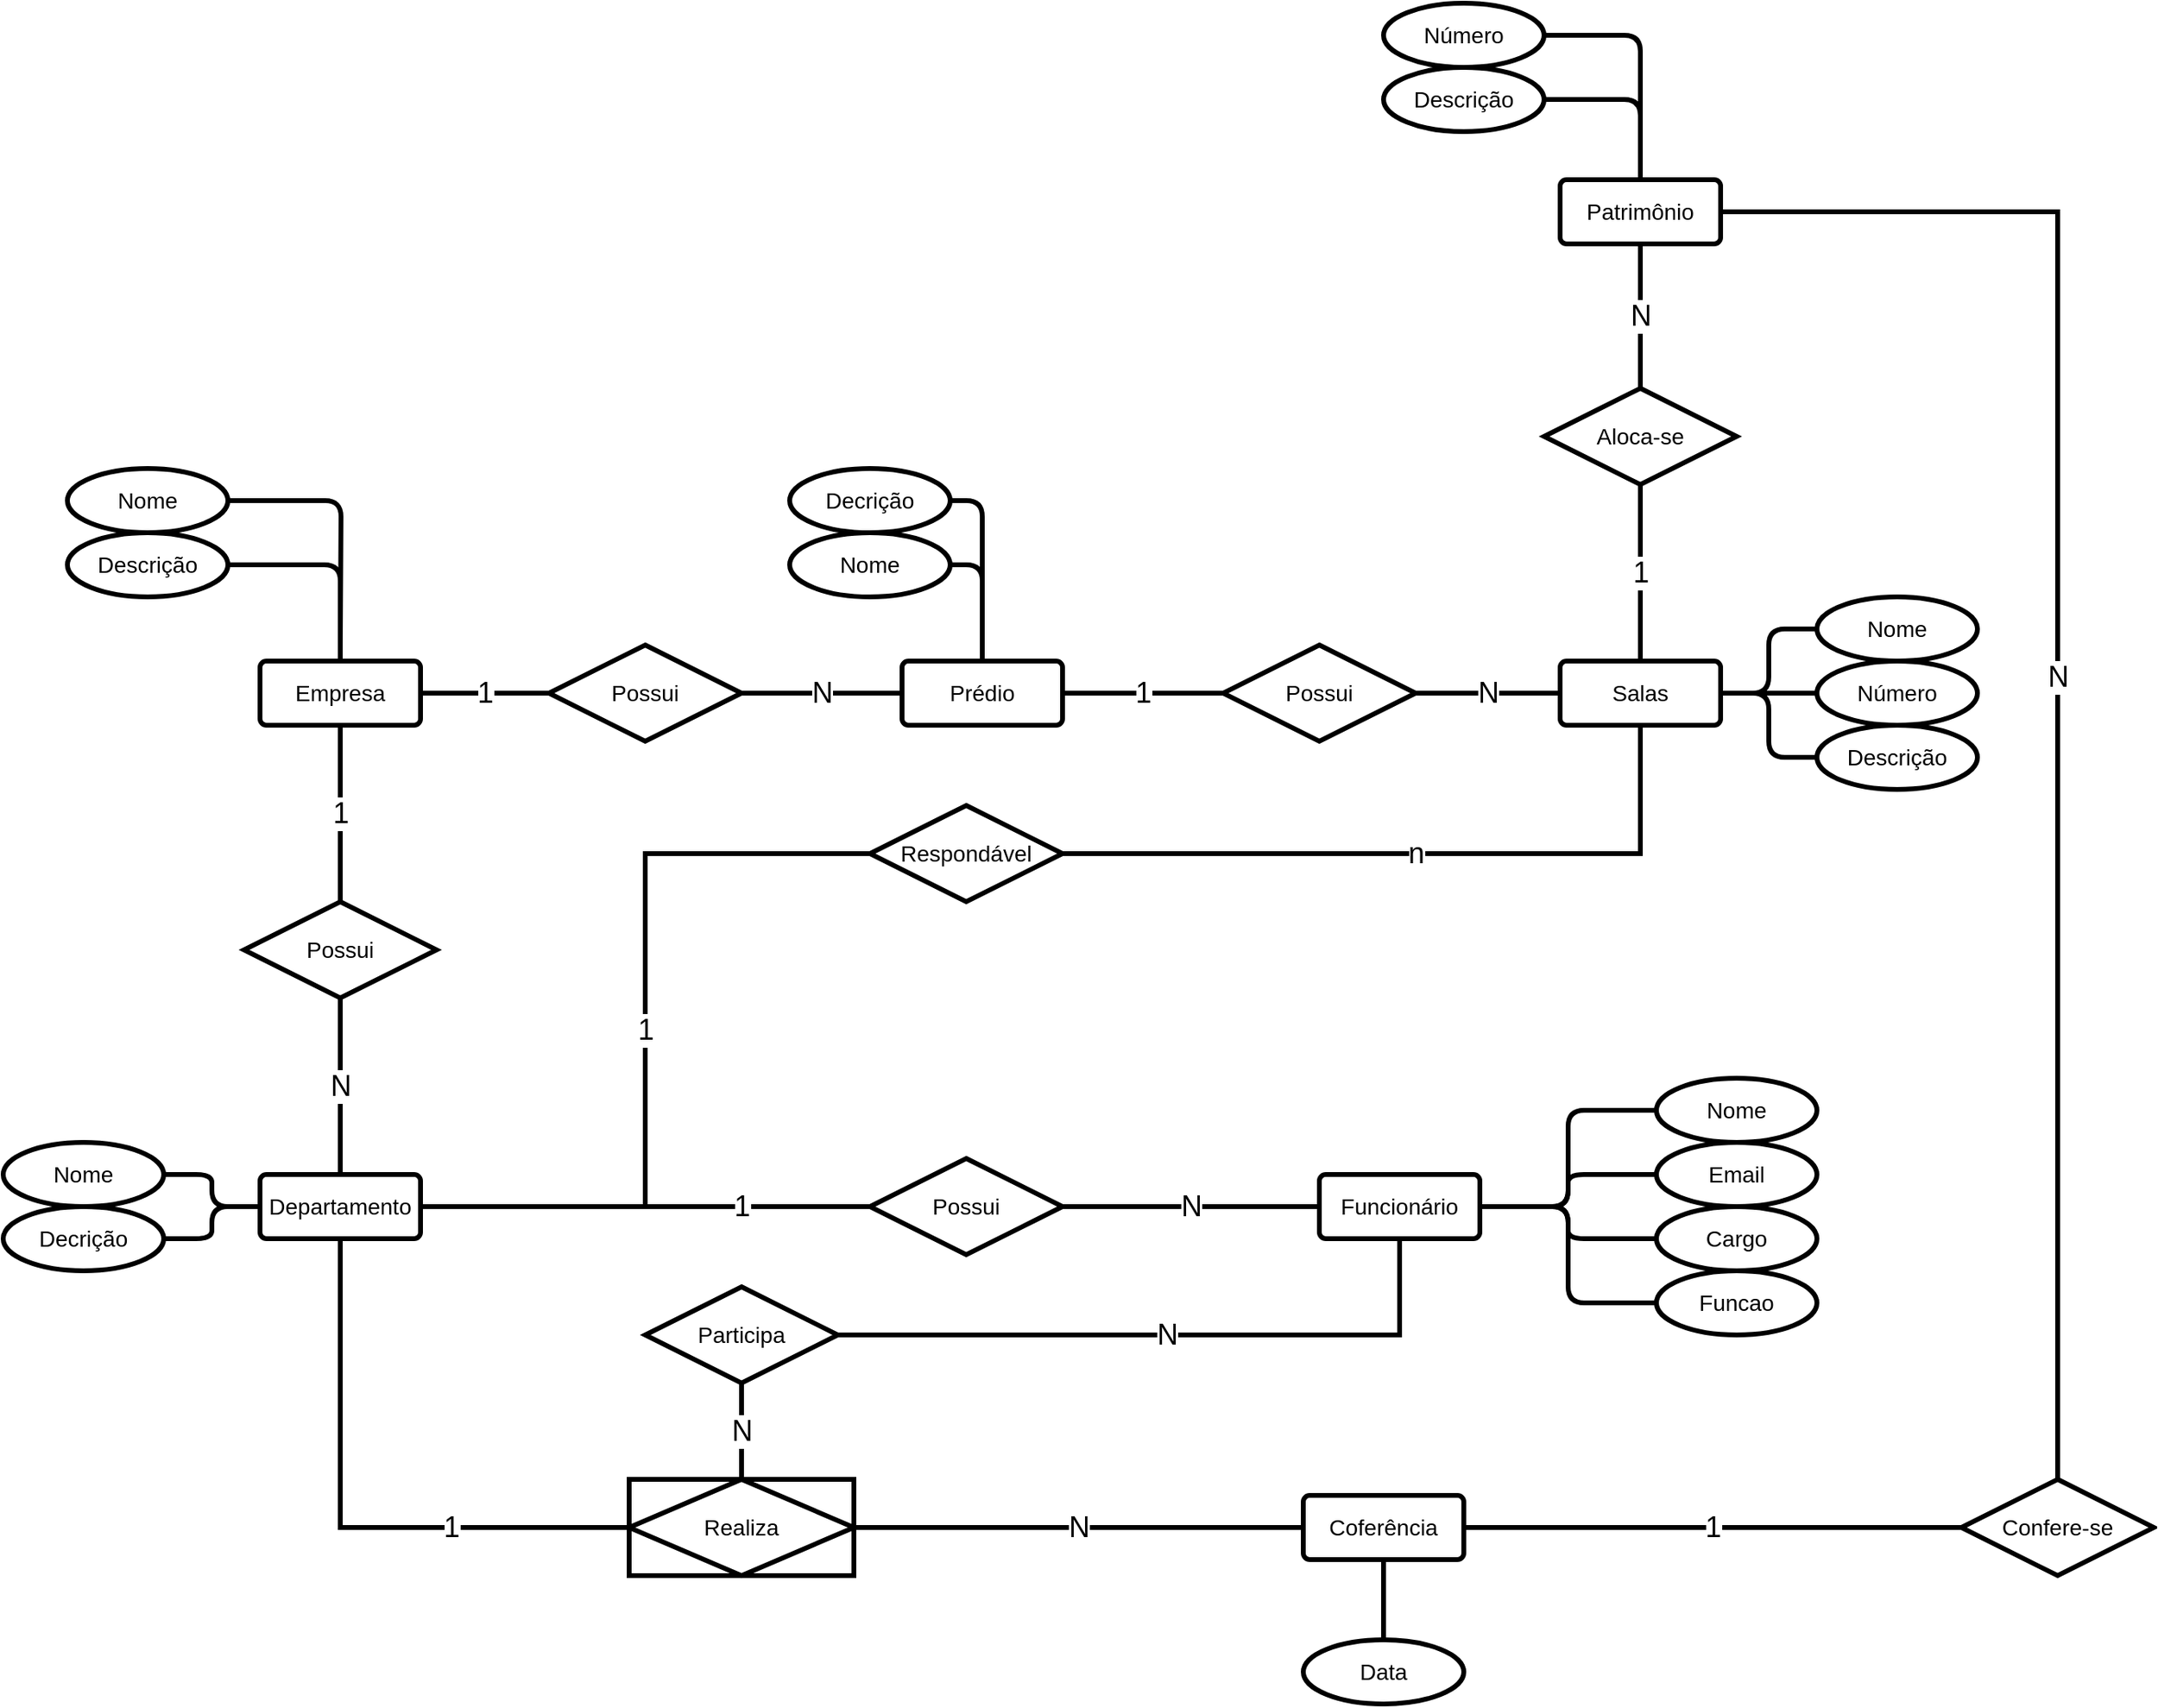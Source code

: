 <mxfile version="24.7.7">
  <diagram name="Page-1" id="T--bDFZihbW74El8pYaS">
    <mxGraphModel dx="3112" dy="1801" grid="1" gridSize="10" guides="1" tooltips="1" connect="1" arrows="1" fold="1" page="0" pageScale="1" pageWidth="850" pageHeight="1100" math="0" shadow="0">
      <root>
        <mxCell id="0" />
        <mxCell id="1" parent="0" />
        <mxCell id="7mthSx3CE8CJNTc02Vdj-50" value="Decrição" style="ellipse;whiteSpace=wrap;html=1;align=center;shadow=0;strokeWidth=3;fontSize=14;" vertex="1" parent="1">
          <mxGeometry x="-410" y="-160" width="100" height="40" as="geometry" />
        </mxCell>
        <mxCell id="7mthSx3CE8CJNTc02Vdj-47" style="edgeStyle=orthogonalEdgeStyle;rounded=1;orthogonalLoop=1;jettySize=auto;html=1;entryX=1;entryY=0.5;entryDx=0;entryDy=0;endArrow=none;endFill=0;curved=0;shadow=0;strokeWidth=3;fontSize=14;" edge="1" parent="1" source="7mthSx3CE8CJNTc02Vdj-48" target="7mthSx3CE8CJNTc02Vdj-50">
          <mxGeometry relative="1" as="geometry" />
        </mxCell>
        <mxCell id="7mthSx3CE8CJNTc02Vdj-65" value="N" style="edgeStyle=orthogonalEdgeStyle;rounded=0;orthogonalLoop=1;jettySize=auto;html=1;entryX=1;entryY=0.5;entryDx=0;entryDy=0;endArrow=none;endFill=0;strokeWidth=3;fontSize=18;" edge="1" parent="1" source="7mthSx3CE8CJNTc02Vdj-48" target="7mthSx3CE8CJNTc02Vdj-63">
          <mxGeometry relative="1" as="geometry" />
        </mxCell>
        <mxCell id="7mthSx3CE8CJNTc02Vdj-48" value="Prédio" style="rounded=1;arcSize=10;whiteSpace=wrap;html=1;align=center;shadow=0;strokeWidth=3;fontSize=14;" vertex="1" parent="1">
          <mxGeometry x="-340" y="-40" width="100" height="40" as="geometry" />
        </mxCell>
        <mxCell id="7mthSx3CE8CJNTc02Vdj-46" style="edgeStyle=orthogonalEdgeStyle;rounded=1;orthogonalLoop=1;jettySize=auto;html=1;entryX=1;entryY=0.5;entryDx=0;entryDy=0;endArrow=none;endFill=0;curved=0;shadow=0;strokeWidth=3;fontSize=14;" edge="1" parent="1" source="7mthSx3CE8CJNTc02Vdj-48" target="7mthSx3CE8CJNTc02Vdj-49">
          <mxGeometry relative="1" as="geometry" />
        </mxCell>
        <mxCell id="7mthSx3CE8CJNTc02Vdj-49" value="Nome" style="ellipse;whiteSpace=wrap;html=1;align=center;shadow=0;strokeWidth=3;fontSize=14;" vertex="1" parent="1">
          <mxGeometry x="-410" y="-120" width="100" height="40" as="geometry" />
        </mxCell>
        <mxCell id="7mthSx3CE8CJNTc02Vdj-27" style="edgeStyle=orthogonalEdgeStyle;rounded=1;orthogonalLoop=1;jettySize=auto;html=1;entryX=1;entryY=0.5;entryDx=0;entryDy=0;endArrow=none;endFill=0;curved=0;shadow=0;strokeWidth=3;fontSize=14;" edge="1" parent="1" source="7mthSx3CE8CJNTc02Vdj-3" target="7mthSx3CE8CJNTc02Vdj-18">
          <mxGeometry relative="1" as="geometry" />
        </mxCell>
        <mxCell id="7mthSx3CE8CJNTc02Vdj-28" style="edgeStyle=orthogonalEdgeStyle;rounded=1;orthogonalLoop=1;jettySize=auto;html=1;entryX=1;entryY=0.5;entryDx=0;entryDy=0;endArrow=none;endFill=0;curved=0;shadow=0;strokeWidth=3;fontSize=14;" edge="1" parent="1" source="7mthSx3CE8CJNTc02Vdj-3" target="7mthSx3CE8CJNTc02Vdj-19">
          <mxGeometry relative="1" as="geometry" />
        </mxCell>
        <mxCell id="7mthSx3CE8CJNTc02Vdj-85" value="1" style="edgeStyle=orthogonalEdgeStyle;rounded=0;orthogonalLoop=1;jettySize=auto;html=1;entryX=0;entryY=0.5;entryDx=0;entryDy=0;strokeWidth=3;endArrow=none;endFill=0;fontSize=18;" edge="1" parent="1" source="7mthSx3CE8CJNTc02Vdj-3" target="7mthSx3CE8CJNTc02Vdj-84">
          <mxGeometry relative="1" as="geometry" />
        </mxCell>
        <mxCell id="7mthSx3CE8CJNTc02Vdj-95" value="1" style="edgeStyle=orthogonalEdgeStyle;rounded=0;orthogonalLoop=1;jettySize=auto;html=1;entryX=0;entryY=0.5;entryDx=0;entryDy=0;strokeWidth=3;endArrow=none;endFill=0;exitX=0.5;exitY=1;exitDx=0;exitDy=0;fontSize=18;" edge="1" parent="1" source="7mthSx3CE8CJNTc02Vdj-3" target="7mthSx3CE8CJNTc02Vdj-104">
          <mxGeometry x="0.389" relative="1" as="geometry">
            <mxPoint x="-1" as="offset" />
          </mxGeometry>
        </mxCell>
        <mxCell id="7mthSx3CE8CJNTc02Vdj-3" value="Departamento" style="rounded=1;arcSize=10;whiteSpace=wrap;html=1;align=center;shadow=0;strokeWidth=3;container=0;fontSize=14;" vertex="1" parent="1">
          <mxGeometry x="-740" y="280" width="100" height="40" as="geometry" />
        </mxCell>
        <mxCell id="7mthSx3CE8CJNTc02Vdj-18" value="Nome" style="ellipse;whiteSpace=wrap;html=1;align=center;shadow=0;strokeWidth=3;container=0;fontSize=14;" vertex="1" parent="1">
          <mxGeometry x="-900" y="260" width="100" height="40" as="geometry" />
        </mxCell>
        <mxCell id="7mthSx3CE8CJNTc02Vdj-19" value="Decrição" style="ellipse;whiteSpace=wrap;html=1;align=center;shadow=0;strokeWidth=3;container=0;fontSize=14;" vertex="1" parent="1">
          <mxGeometry x="-900" y="300" width="100" height="40" as="geometry" />
        </mxCell>
        <mxCell id="7mthSx3CE8CJNTc02Vdj-5" value="Patrimônio" style="rounded=1;arcSize=10;whiteSpace=wrap;html=1;align=center;shadow=0;strokeWidth=3;container=0;fontSize=14;" vertex="1" parent="1">
          <mxGeometry x="70" y="-340" width="100" height="40" as="geometry" />
        </mxCell>
        <mxCell id="7mthSx3CE8CJNTc02Vdj-35" style="edgeStyle=orthogonalEdgeStyle;rounded=1;orthogonalLoop=1;jettySize=auto;html=1;entryX=0.5;entryY=0;entryDx=0;entryDy=0;endArrow=none;endFill=0;curved=0;shadow=0;strokeWidth=3;fontSize=14;" edge="1" parent="1" source="7mthSx3CE8CJNTc02Vdj-20" target="7mthSx3CE8CJNTc02Vdj-5">
          <mxGeometry relative="1" as="geometry" />
        </mxCell>
        <mxCell id="7mthSx3CE8CJNTc02Vdj-20" value="&lt;div style=&quot;font-size: 14px;&quot;&gt;Número&lt;/div&gt;" style="ellipse;whiteSpace=wrap;html=1;align=center;shadow=0;strokeWidth=3;container=0;fontSize=14;" vertex="1" parent="1">
          <mxGeometry x="-40" y="-450" width="100" height="40" as="geometry" />
        </mxCell>
        <mxCell id="7mthSx3CE8CJNTc02Vdj-36" style="edgeStyle=orthogonalEdgeStyle;rounded=1;orthogonalLoop=1;jettySize=auto;html=1;endArrow=none;endFill=0;curved=0;shadow=0;strokeWidth=3;entryX=0.5;entryY=0;entryDx=0;entryDy=0;fontSize=14;" edge="1" parent="1" source="7mthSx3CE8CJNTc02Vdj-21" target="7mthSx3CE8CJNTc02Vdj-5">
          <mxGeometry relative="1" as="geometry">
            <mxPoint x="70" y="-320" as="targetPoint" />
          </mxGeometry>
        </mxCell>
        <mxCell id="7mthSx3CE8CJNTc02Vdj-21" value="Descrição" style="ellipse;whiteSpace=wrap;html=1;align=center;shadow=0;strokeWidth=3;container=0;fontSize=14;" vertex="1" parent="1">
          <mxGeometry x="-40" y="-410" width="100" height="40" as="geometry" />
        </mxCell>
        <mxCell id="7mthSx3CE8CJNTc02Vdj-98" value="1" style="edgeStyle=orthogonalEdgeStyle;rounded=0;orthogonalLoop=1;jettySize=auto;html=1;entryX=0;entryY=0.5;entryDx=0;entryDy=0;strokeWidth=3;endArrow=none;endFill=0;fontSize=18;" edge="1" parent="1" source="7mthSx3CE8CJNTc02Vdj-6" target="7mthSx3CE8CJNTc02Vdj-97">
          <mxGeometry relative="1" as="geometry" />
        </mxCell>
        <mxCell id="7mthSx3CE8CJNTc02Vdj-6" value="Coferência" style="rounded=1;arcSize=10;whiteSpace=wrap;html=1;align=center;shadow=0;strokeWidth=3;container=0;fontSize=14;" vertex="1" parent="1">
          <mxGeometry x="-90" y="480" width="100" height="40" as="geometry" />
        </mxCell>
        <mxCell id="7mthSx3CE8CJNTc02Vdj-34" style="edgeStyle=orthogonalEdgeStyle;rounded=1;orthogonalLoop=1;jettySize=auto;html=1;endArrow=none;endFill=0;curved=0;shadow=0;strokeWidth=3;fontSize=14;" edge="1" parent="1" source="7mthSx3CE8CJNTc02Vdj-26" target="7mthSx3CE8CJNTc02Vdj-6">
          <mxGeometry relative="1" as="geometry" />
        </mxCell>
        <mxCell id="7mthSx3CE8CJNTc02Vdj-26" value="&lt;div style=&quot;font-size: 14px;&quot;&gt;Data&lt;/div&gt;" style="ellipse;whiteSpace=wrap;html=1;align=center;shadow=0;strokeWidth=3;container=0;fontSize=14;" vertex="1" parent="1">
          <mxGeometry x="-90" y="570" width="100" height="40" as="geometry" />
        </mxCell>
        <mxCell id="7mthSx3CE8CJNTc02Vdj-29" style="edgeStyle=orthogonalEdgeStyle;rounded=1;orthogonalLoop=1;jettySize=auto;html=1;entryX=0;entryY=0.5;entryDx=0;entryDy=0;endArrow=none;endFill=0;curved=0;shadow=0;strokeWidth=3;fontSize=14;" edge="1" parent="1" source="7mthSx3CE8CJNTc02Vdj-4" target="7mthSx3CE8CJNTc02Vdj-22">
          <mxGeometry relative="1" as="geometry" />
        </mxCell>
        <mxCell id="7mthSx3CE8CJNTc02Vdj-30" style="edgeStyle=orthogonalEdgeStyle;rounded=1;orthogonalLoop=1;jettySize=auto;html=1;entryX=0;entryY=0.5;entryDx=0;entryDy=0;endArrow=none;endFill=0;curved=0;shadow=0;strokeWidth=3;fontSize=14;" edge="1" parent="1" source="7mthSx3CE8CJNTc02Vdj-4" target="7mthSx3CE8CJNTc02Vdj-23">
          <mxGeometry relative="1" as="geometry" />
        </mxCell>
        <mxCell id="7mthSx3CE8CJNTc02Vdj-31" style="edgeStyle=orthogonalEdgeStyle;rounded=1;orthogonalLoop=1;jettySize=auto;html=1;entryX=0;entryY=0.5;entryDx=0;entryDy=0;endArrow=none;endFill=0;curved=0;shadow=0;strokeWidth=3;fontSize=14;" edge="1" parent="1" source="7mthSx3CE8CJNTc02Vdj-4" target="7mthSx3CE8CJNTc02Vdj-24">
          <mxGeometry relative="1" as="geometry" />
        </mxCell>
        <mxCell id="7mthSx3CE8CJNTc02Vdj-32" style="edgeStyle=orthogonalEdgeStyle;rounded=1;orthogonalLoop=1;jettySize=auto;html=1;entryX=0;entryY=0.5;entryDx=0;entryDy=0;endArrow=none;endFill=0;curved=0;shadow=0;strokeWidth=3;fontSize=14;" edge="1" parent="1" source="7mthSx3CE8CJNTc02Vdj-4" target="7mthSx3CE8CJNTc02Vdj-25">
          <mxGeometry relative="1" as="geometry" />
        </mxCell>
        <mxCell id="7mthSx3CE8CJNTc02Vdj-102" value="N" style="edgeStyle=orthogonalEdgeStyle;rounded=0;orthogonalLoop=1;jettySize=auto;html=1;entryX=1;entryY=0.5;entryDx=0;entryDy=0;endArrow=none;endFill=0;strokeWidth=3;fontSize=18;" edge="1" parent="1" source="7mthSx3CE8CJNTc02Vdj-4" target="7mthSx3CE8CJNTc02Vdj-101">
          <mxGeometry relative="1" as="geometry">
            <mxPoint x="-30" y="420" as="targetPoint" />
            <Array as="points">
              <mxPoint x="-30" y="380" />
            </Array>
          </mxGeometry>
        </mxCell>
        <mxCell id="7mthSx3CE8CJNTc02Vdj-4" value="&lt;div style=&quot;font-size: 14px;&quot;&gt;Funcionário&lt;/div&gt;" style="rounded=1;arcSize=10;whiteSpace=wrap;html=1;align=center;shadow=0;strokeWidth=3;container=0;fontSize=14;" vertex="1" parent="1">
          <mxGeometry x="-80" y="280" width="100" height="40" as="geometry" />
        </mxCell>
        <mxCell id="7mthSx3CE8CJNTc02Vdj-22" value="Nome" style="ellipse;whiteSpace=wrap;html=1;align=center;shadow=0;strokeWidth=3;container=0;fontSize=14;" vertex="1" parent="1">
          <mxGeometry x="130" y="220" width="100" height="40" as="geometry" />
        </mxCell>
        <mxCell id="7mthSx3CE8CJNTc02Vdj-23" value="Email" style="ellipse;whiteSpace=wrap;html=1;align=center;shadow=0;strokeWidth=3;container=0;fontSize=14;" vertex="1" parent="1">
          <mxGeometry x="130" y="260" width="100" height="40" as="geometry" />
        </mxCell>
        <mxCell id="7mthSx3CE8CJNTc02Vdj-24" value="Cargo" style="ellipse;whiteSpace=wrap;html=1;align=center;shadow=0;strokeWidth=3;container=0;fontSize=14;" vertex="1" parent="1">
          <mxGeometry x="130" y="300" width="100" height="40" as="geometry" />
        </mxCell>
        <mxCell id="7mthSx3CE8CJNTc02Vdj-25" value="Funcao" style="ellipse;whiteSpace=wrap;html=1;align=center;shadow=0;strokeWidth=3;container=0;fontSize=14;" vertex="1" parent="1">
          <mxGeometry x="130" y="340" width="100" height="40" as="geometry" />
        </mxCell>
        <mxCell id="7mthSx3CE8CJNTc02Vdj-92" value="1" style="edgeStyle=orthogonalEdgeStyle;rounded=0;orthogonalLoop=1;jettySize=auto;html=1;entryX=0.5;entryY=1;entryDx=0;entryDy=0;strokeWidth=3;endArrow=none;endFill=0;fontSize=18;" edge="1" parent="1" source="7mthSx3CE8CJNTc02Vdj-2" target="7mthSx3CE8CJNTc02Vdj-91">
          <mxGeometry relative="1" as="geometry" />
        </mxCell>
        <mxCell id="7mthSx3CE8CJNTc02Vdj-2" value="Salas" style="rounded=1;arcSize=10;whiteSpace=wrap;html=1;align=center;shadow=0;strokeWidth=3;container=0;fontSize=14;" vertex="1" parent="1">
          <mxGeometry x="70" y="-40" width="100" height="40" as="geometry" />
        </mxCell>
        <mxCell id="7mthSx3CE8CJNTc02Vdj-14" style="edgeStyle=orthogonalEdgeStyle;rounded=1;orthogonalLoop=1;jettySize=auto;html=1;curved=0;endArrow=none;endFill=0;shadow=0;strokeWidth=3;fontSize=14;" edge="1" parent="1" source="7mthSx3CE8CJNTc02Vdj-11" target="7mthSx3CE8CJNTc02Vdj-2">
          <mxGeometry relative="1" as="geometry" />
        </mxCell>
        <mxCell id="7mthSx3CE8CJNTc02Vdj-11" value="&lt;div style=&quot;font-size: 14px;&quot;&gt;Nome&lt;/div&gt;" style="ellipse;whiteSpace=wrap;html=1;align=center;shadow=0;strokeWidth=3;container=0;fontSize=14;" vertex="1" parent="1">
          <mxGeometry x="230" y="-80" width="100" height="40" as="geometry" />
        </mxCell>
        <mxCell id="7mthSx3CE8CJNTc02Vdj-15" style="edgeStyle=orthogonalEdgeStyle;rounded=1;orthogonalLoop=1;jettySize=auto;html=1;curved=0;endArrow=none;endFill=0;shadow=0;strokeWidth=3;entryX=1;entryY=0.5;entryDx=0;entryDy=0;fontSize=14;" edge="1" parent="1" source="7mthSx3CE8CJNTc02Vdj-12" target="7mthSx3CE8CJNTc02Vdj-2">
          <mxGeometry relative="1" as="geometry">
            <mxPoint x="130" y="80" as="targetPoint" />
          </mxGeometry>
        </mxCell>
        <mxCell id="7mthSx3CE8CJNTc02Vdj-12" value="Número" style="ellipse;whiteSpace=wrap;html=1;align=center;shadow=0;strokeWidth=3;container=0;fontSize=14;" vertex="1" parent="1">
          <mxGeometry x="230" y="-40" width="100" height="40" as="geometry" />
        </mxCell>
        <mxCell id="7mthSx3CE8CJNTc02Vdj-16" style="edgeStyle=orthogonalEdgeStyle;rounded=1;orthogonalLoop=1;jettySize=auto;html=1;entryX=1;entryY=0.5;entryDx=0;entryDy=0;curved=0;endArrow=none;endFill=0;shadow=0;strokeWidth=3;fontSize=14;" edge="1" parent="1" source="7mthSx3CE8CJNTc02Vdj-13" target="7mthSx3CE8CJNTc02Vdj-2">
          <mxGeometry relative="1" as="geometry" />
        </mxCell>
        <mxCell id="7mthSx3CE8CJNTc02Vdj-13" value="Descrição" style="ellipse;whiteSpace=wrap;html=1;align=center;shadow=0;strokeWidth=3;container=0;fontSize=14;" vertex="1" parent="1">
          <mxGeometry x="230" width="100" height="40" as="geometry" />
        </mxCell>
        <mxCell id="7mthSx3CE8CJNTc02Vdj-63" value="Possui" style="shape=rhombus;perimeter=rhombusPerimeter;whiteSpace=wrap;html=1;align=center;shadow=0;strokeWidth=3;fontSize=14;" vertex="1" parent="1">
          <mxGeometry x="-560" y="-50" width="120" height="60" as="geometry" />
        </mxCell>
        <mxCell id="7mthSx3CE8CJNTc02Vdj-64" value="&lt;div style=&quot;font-size: 18px;&quot;&gt;1&lt;/div&gt;" style="edgeStyle=orthogonalEdgeStyle;rounded=0;orthogonalLoop=1;jettySize=auto;html=1;entryX=0;entryY=0.5;entryDx=0;entryDy=0;endArrow=none;endFill=0;strokeWidth=3;fontSize=18;" edge="1" parent="1" source="7mthSx3CE8CJNTc02Vdj-1" target="7mthSx3CE8CJNTc02Vdj-63">
          <mxGeometry relative="1" as="geometry" />
        </mxCell>
        <mxCell id="7mthSx3CE8CJNTc02Vdj-69" value="N" style="edgeStyle=orthogonalEdgeStyle;rounded=0;orthogonalLoop=1;jettySize=auto;html=1;entryX=0.5;entryY=1;entryDx=0;entryDy=0;endArrow=none;endFill=0;strokeWidth=3;exitX=0.5;exitY=0;exitDx=0;exitDy=0;fontSize=18;" edge="1" parent="1" target="7mthSx3CE8CJNTc02Vdj-70" source="7mthSx3CE8CJNTc02Vdj-3">
          <mxGeometry relative="1" as="geometry">
            <mxPoint x="-330" y="130" as="sourcePoint" />
          </mxGeometry>
        </mxCell>
        <mxCell id="7mthSx3CE8CJNTc02Vdj-70" value="Possui" style="shape=rhombus;perimeter=rhombusPerimeter;whiteSpace=wrap;html=1;align=center;shadow=0;strokeWidth=3;fontSize=14;" vertex="1" parent="1">
          <mxGeometry x="-750" y="110" width="120" height="60" as="geometry" />
        </mxCell>
        <mxCell id="7mthSx3CE8CJNTc02Vdj-71" value="&lt;div style=&quot;font-size: 18px;&quot;&gt;1&lt;/div&gt;" style="edgeStyle=orthogonalEdgeStyle;rounded=0;orthogonalLoop=1;jettySize=auto;html=1;endArrow=none;endFill=0;strokeWidth=3;exitX=0.5;exitY=1;exitDx=0;exitDy=0;entryX=0.5;entryY=0;entryDx=0;entryDy=0;fontSize=18;" edge="1" parent="1" target="7mthSx3CE8CJNTc02Vdj-70" source="7mthSx3CE8CJNTc02Vdj-1">
          <mxGeometry relative="1" as="geometry">
            <mxPoint x="-720" y="130" as="sourcePoint" />
            <mxPoint x="-530" y="90" as="targetPoint" />
          </mxGeometry>
        </mxCell>
        <mxCell id="7mthSx3CE8CJNTc02Vdj-81" value="N" style="edgeStyle=orthogonalEdgeStyle;rounded=0;orthogonalLoop=1;jettySize=auto;html=1;entryX=1;entryY=0.5;entryDx=0;entryDy=0;endArrow=none;endFill=0;strokeWidth=3;exitX=0;exitY=0.5;exitDx=0;exitDy=0;fontSize=18;" edge="1" parent="1" target="7mthSx3CE8CJNTc02Vdj-82" source="7mthSx3CE8CJNTc02Vdj-2">
          <mxGeometry relative="1" as="geometry">
            <mxPoint x="70" y="-90" as="sourcePoint" />
          </mxGeometry>
        </mxCell>
        <mxCell id="7mthSx3CE8CJNTc02Vdj-82" value="Possui" style="shape=rhombus;perimeter=rhombusPerimeter;whiteSpace=wrap;html=1;align=center;shadow=0;strokeWidth=3;fontSize=14;" vertex="1" parent="1">
          <mxGeometry x="-140" y="-50" width="120" height="60" as="geometry" />
        </mxCell>
        <mxCell id="7mthSx3CE8CJNTc02Vdj-83" value="&lt;div style=&quot;font-size: 18px;&quot;&gt;1&lt;/div&gt;" style="edgeStyle=orthogonalEdgeStyle;rounded=0;orthogonalLoop=1;jettySize=auto;html=1;entryX=0;entryY=0.5;entryDx=0;entryDy=0;endArrow=none;endFill=0;strokeWidth=3;exitX=1;exitY=0.5;exitDx=0;exitDy=0;fontSize=18;" edge="1" parent="1" target="7mthSx3CE8CJNTc02Vdj-82" source="7mthSx3CE8CJNTc02Vdj-48">
          <mxGeometry relative="1" as="geometry">
            <mxPoint x="-230" y="-90" as="sourcePoint" />
          </mxGeometry>
        </mxCell>
        <mxCell id="7mthSx3CE8CJNTc02Vdj-1" value="&lt;div style=&quot;font-size: 14px;&quot;&gt;Empresa&lt;/div&gt;" style="rounded=1;arcSize=10;whiteSpace=wrap;html=1;align=center;shadow=0;strokeWidth=3;fontSize=14;" vertex="1" parent="1">
          <mxGeometry x="-740" y="-40" width="100" height="40" as="geometry" />
        </mxCell>
        <mxCell id="7mthSx3CE8CJNTc02Vdj-10" style="edgeStyle=orthogonalEdgeStyle;rounded=1;orthogonalLoop=1;jettySize=auto;html=1;entryX=0.5;entryY=0;entryDx=0;entryDy=0;curved=0;endArrow=none;endFill=0;strokeColor=default;shadow=0;strokeWidth=3;fontSize=14;" edge="1" parent="1" source="7mthSx3CE8CJNTc02Vdj-7" target="7mthSx3CE8CJNTc02Vdj-1">
          <mxGeometry relative="1" as="geometry" />
        </mxCell>
        <mxCell id="7mthSx3CE8CJNTc02Vdj-7" value="&lt;div style=&quot;font-size: 14px;&quot;&gt;Descrição&lt;/div&gt;" style="ellipse;whiteSpace=wrap;html=1;align=center;shadow=0;strokeWidth=3;fontSize=14;" vertex="1" parent="1">
          <mxGeometry x="-860" y="-120" width="100" height="40" as="geometry" />
        </mxCell>
        <mxCell id="7mthSx3CE8CJNTc02Vdj-9" style="edgeStyle=orthogonalEdgeStyle;rounded=1;orthogonalLoop=1;jettySize=auto;html=1;exitX=1;exitY=0.5;exitDx=0;exitDy=0;endArrow=none;endFill=0;curved=0;shadow=0;strokeWidth=3;fontSize=14;" edge="1" parent="1" source="7mthSx3CE8CJNTc02Vdj-8">
          <mxGeometry relative="1" as="geometry">
            <mxPoint x="-690" y="-50" as="targetPoint" />
          </mxGeometry>
        </mxCell>
        <mxCell id="7mthSx3CE8CJNTc02Vdj-8" value="Nome" style="ellipse;whiteSpace=wrap;html=1;align=center;shadow=0;strokeWidth=3;fontSize=14;" vertex="1" parent="1">
          <mxGeometry x="-860" y="-160" width="100" height="40" as="geometry" />
        </mxCell>
        <mxCell id="7mthSx3CE8CJNTc02Vdj-86" value="n" style="edgeStyle=orthogonalEdgeStyle;rounded=0;orthogonalLoop=1;jettySize=auto;html=1;strokeWidth=3;endArrow=none;endFill=0;fontSize=18;" edge="1" parent="1" source="7mthSx3CE8CJNTc02Vdj-84" target="7mthSx3CE8CJNTc02Vdj-2">
          <mxGeometry relative="1" as="geometry" />
        </mxCell>
        <mxCell id="7mthSx3CE8CJNTc02Vdj-84" value="Respondável" style="shape=rhombus;perimeter=rhombusPerimeter;whiteSpace=wrap;html=1;align=center;strokeWidth=3;fontSize=14;" vertex="1" parent="1">
          <mxGeometry x="-360" y="50" width="120" height="60" as="geometry" />
        </mxCell>
        <mxCell id="7mthSx3CE8CJNTc02Vdj-88" value="N" style="edgeStyle=orthogonalEdgeStyle;rounded=0;orthogonalLoop=1;jettySize=auto;html=1;entryX=1;entryY=0.5;entryDx=0;entryDy=0;endArrow=none;endFill=0;strokeWidth=3;exitX=0;exitY=0.5;exitDx=0;exitDy=0;fontSize=18;" edge="1" parent="1" target="7mthSx3CE8CJNTc02Vdj-89" source="7mthSx3CE8CJNTc02Vdj-4">
          <mxGeometry relative="1" as="geometry">
            <mxPoint x="-70" y="320" as="sourcePoint" />
          </mxGeometry>
        </mxCell>
        <mxCell id="7mthSx3CE8CJNTc02Vdj-89" value="Possui" style="shape=rhombus;perimeter=rhombusPerimeter;whiteSpace=wrap;html=1;align=center;shadow=0;strokeWidth=3;fontSize=14;" vertex="1" parent="1">
          <mxGeometry x="-360" y="270" width="120" height="60" as="geometry" />
        </mxCell>
        <mxCell id="7mthSx3CE8CJNTc02Vdj-90" value="&lt;div style=&quot;font-size: 18px;&quot;&gt;1&lt;/div&gt;" style="edgeStyle=orthogonalEdgeStyle;rounded=0;orthogonalLoop=1;jettySize=auto;html=1;entryX=0;entryY=0.5;entryDx=0;entryDy=0;endArrow=none;endFill=0;strokeWidth=3;exitX=1;exitY=0.5;exitDx=0;exitDy=0;fontSize=18;" edge="1" parent="1" target="7mthSx3CE8CJNTc02Vdj-89" source="7mthSx3CE8CJNTc02Vdj-3">
          <mxGeometry x="0.429" relative="1" as="geometry">
            <mxPoint x="-640" y="390" as="sourcePoint" />
            <mxPoint as="offset" />
          </mxGeometry>
        </mxCell>
        <mxCell id="7mthSx3CE8CJNTc02Vdj-93" value="N" style="edgeStyle=orthogonalEdgeStyle;rounded=0;orthogonalLoop=1;jettySize=auto;html=1;exitX=0.5;exitY=0;exitDx=0;exitDy=0;entryX=0.5;entryY=1;entryDx=0;entryDy=0;strokeWidth=3;endArrow=none;endFill=0;fontSize=18;" edge="1" parent="1" source="7mthSx3CE8CJNTc02Vdj-91" target="7mthSx3CE8CJNTc02Vdj-5">
          <mxGeometry relative="1" as="geometry" />
        </mxCell>
        <mxCell id="7mthSx3CE8CJNTc02Vdj-91" value="&lt;div style=&quot;font-size: 14px;&quot;&gt;Aloca-se&lt;/div&gt;" style="shape=rhombus;perimeter=rhombusPerimeter;whiteSpace=wrap;html=1;align=center;strokeWidth=3;fontSize=14;" vertex="1" parent="1">
          <mxGeometry x="60" y="-210" width="120" height="60" as="geometry" />
        </mxCell>
        <mxCell id="7mthSx3CE8CJNTc02Vdj-96" value="N" style="edgeStyle=orthogonalEdgeStyle;rounded=0;orthogonalLoop=1;jettySize=auto;html=1;entryX=0;entryY=0.5;entryDx=0;entryDy=0;strokeWidth=3;endArrow=none;endFill=0;exitX=1;exitY=0.5;exitDx=0;exitDy=0;fontSize=18;" edge="1" parent="1" source="7mthSx3CE8CJNTc02Vdj-104" target="7mthSx3CE8CJNTc02Vdj-6">
          <mxGeometry relative="1" as="geometry" />
        </mxCell>
        <mxCell id="7mthSx3CE8CJNTc02Vdj-99" value="N" style="edgeStyle=orthogonalEdgeStyle;rounded=0;orthogonalLoop=1;jettySize=auto;html=1;entryX=1;entryY=0.5;entryDx=0;entryDy=0;strokeWidth=3;endArrow=none;endFill=0;fontSize=18;" edge="1" parent="1" source="7mthSx3CE8CJNTc02Vdj-97" target="7mthSx3CE8CJNTc02Vdj-5">
          <mxGeometry relative="1" as="geometry">
            <mxPoint x="462.857" y="-330" as="targetPoint" />
            <Array as="points">
              <mxPoint x="380" y="510" />
              <mxPoint x="380" y="-320" />
            </Array>
          </mxGeometry>
        </mxCell>
        <mxCell id="7mthSx3CE8CJNTc02Vdj-97" value="&lt;div style=&quot;font-size: 14px;&quot;&gt;Confere-se&lt;/div&gt;" style="shape=rhombus;perimeter=rhombusPerimeter;whiteSpace=wrap;html=1;align=center;strokeWidth=3;fontSize=14;" vertex="1" parent="1">
          <mxGeometry x="320" y="470" width="120" height="60" as="geometry" />
        </mxCell>
        <mxCell id="7mthSx3CE8CJNTc02Vdj-103" value="N" style="edgeStyle=orthogonalEdgeStyle;rounded=0;orthogonalLoop=1;jettySize=auto;html=1;exitX=0.5;exitY=1;exitDx=0;exitDy=0;endArrow=none;endFill=0;strokeWidth=3;entryX=0.5;entryY=0;entryDx=0;entryDy=0;fontSize=18;" edge="1" parent="1" source="7mthSx3CE8CJNTc02Vdj-101" target="7mthSx3CE8CJNTc02Vdj-104">
          <mxGeometry relative="1" as="geometry">
            <mxPoint x="-460" y="460" as="targetPoint" />
            <Array as="points">
              <mxPoint x="-440" y="430" />
              <mxPoint x="-440" y="430" />
            </Array>
          </mxGeometry>
        </mxCell>
        <mxCell id="7mthSx3CE8CJNTc02Vdj-101" value="Participa" style="shape=rhombus;perimeter=rhombusPerimeter;whiteSpace=wrap;html=1;align=center;strokeWidth=3;fontSize=14;" vertex="1" parent="1">
          <mxGeometry x="-500" y="350" width="120" height="60" as="geometry" />
        </mxCell>
        <mxCell id="7mthSx3CE8CJNTc02Vdj-104" value="Realiza" style="shape=associativeEntity;whiteSpace=wrap;html=1;align=center;strokeWidth=3;fontSize=14;" vertex="1" parent="1">
          <mxGeometry x="-510" y="470" width="140" height="60" as="geometry" />
        </mxCell>
      </root>
    </mxGraphModel>
  </diagram>
</mxfile>
